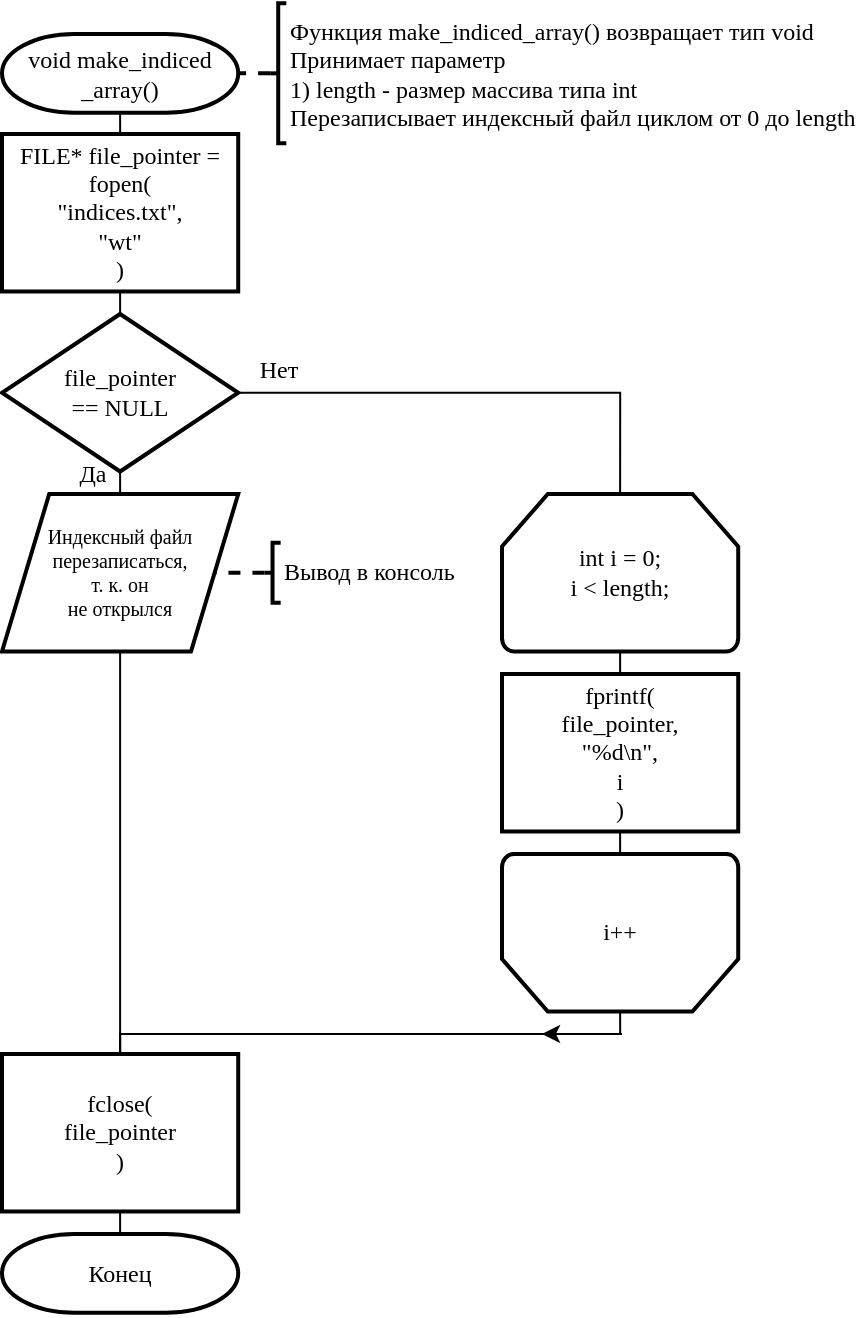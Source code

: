 <mxfile version="13.0.3" type="device"><diagram id="FFXRALlOqvKYezXcpMS3" name="Page-1"><mxGraphModel dx="599" dy="358" grid="1" gridSize="10" guides="1" tooltips="1" connect="1" arrows="1" fold="1" page="1" pageScale="1" pageWidth="827" pageHeight="1169" math="0" shadow="0"><root><mxCell id="0"/><mxCell id="1" parent="0"/><mxCell id="CuARH-Rp86meK9dnDePX-10" style="edgeStyle=orthogonalEdgeStyle;rounded=0;orthogonalLoop=1;jettySize=auto;html=1;exitX=0.5;exitY=1;exitDx=0;exitDy=0;exitPerimeter=0;endArrow=none;endFill=0;fontFamily=Times New Roman;" edge="1" parent="1" source="CuARH-Rp86meK9dnDePX-1" target="CuARH-Rp86meK9dnDePX-3"><mxGeometry relative="1" as="geometry"/></mxCell><mxCell id="CuARH-Rp86meK9dnDePX-1" value="void make_indiced&lt;br&gt;_array()" style="strokeWidth=2;html=1;shape=mxgraph.flowchart.terminator;whiteSpace=wrap;fontFamily=Times New Roman;" vertex="1" parent="1"><mxGeometry x="90" y="60" width="118.11" height="39.37" as="geometry"/></mxCell><mxCell id="CuARH-Rp86meK9dnDePX-11" style="edgeStyle=orthogonalEdgeStyle;rounded=0;orthogonalLoop=1;jettySize=auto;html=1;exitX=0.5;exitY=1;exitDx=0;exitDy=0;entryX=0.5;entryY=0;entryDx=0;entryDy=0;entryPerimeter=0;endArrow=none;endFill=0;fontFamily=Times New Roman;" edge="1" parent="1" source="CuARH-Rp86meK9dnDePX-3" target="CuARH-Rp86meK9dnDePX-4"><mxGeometry relative="1" as="geometry"/></mxCell><mxCell id="CuARH-Rp86meK9dnDePX-3" value="FILE* file_pointer = fopen(&lt;br&gt;&quot;indices.txt&quot;,&lt;br&gt;&quot;wt&quot;&lt;br&gt;)" style="rounded=0;whiteSpace=wrap;html=1;absoluteArcSize=1;arcSize=14;strokeWidth=2;fontFamily=Times New Roman;" vertex="1" parent="1"><mxGeometry x="90" y="110" width="118.11" height="78.74" as="geometry"/></mxCell><mxCell id="CuARH-Rp86meK9dnDePX-12" style="edgeStyle=orthogonalEdgeStyle;rounded=0;orthogonalLoop=1;jettySize=auto;html=1;exitX=0.5;exitY=1;exitDx=0;exitDy=0;exitPerimeter=0;entryX=0.5;entryY=0;entryDx=0;entryDy=0;endArrow=none;endFill=0;fontFamily=Times New Roman;" edge="1" parent="1" source="CuARH-Rp86meK9dnDePX-4" target="CuARH-Rp86meK9dnDePX-5"><mxGeometry relative="1" as="geometry"/></mxCell><mxCell id="CuARH-Rp86meK9dnDePX-13" style="edgeStyle=orthogonalEdgeStyle;rounded=0;orthogonalLoop=1;jettySize=auto;html=1;exitX=1;exitY=0.5;exitDx=0;exitDy=0;exitPerimeter=0;entryX=0.5;entryY=0;entryDx=0;entryDy=0;entryPerimeter=0;endArrow=none;endFill=0;fontFamily=Times New Roman;" edge="1" parent="1" source="CuARH-Rp86meK9dnDePX-4" target="CuARH-Rp86meK9dnDePX-6"><mxGeometry relative="1" as="geometry"/></mxCell><mxCell id="CuARH-Rp86meK9dnDePX-4" value="file_pointer&lt;br&gt;== NULL" style="strokeWidth=2;html=1;shape=mxgraph.flowchart.decision;whiteSpace=wrap;fontFamily=Times New Roman;" vertex="1" parent="1"><mxGeometry x="90" y="200" width="118.11" height="78.74" as="geometry"/></mxCell><mxCell id="CuARH-Rp86meK9dnDePX-17" style="edgeStyle=orthogonalEdgeStyle;rounded=0;orthogonalLoop=1;jettySize=auto;html=1;exitX=0.5;exitY=1;exitDx=0;exitDy=0;entryX=0.5;entryY=0;entryDx=0;entryDy=0;endArrow=none;endFill=0;fontFamily=Times New Roman;" edge="1" parent="1" source="CuARH-Rp86meK9dnDePX-5" target="CuARH-Rp86meK9dnDePX-9"><mxGeometry relative="1" as="geometry"/></mxCell><mxCell id="CuARH-Rp86meK9dnDePX-5" value="Индексный файл перезаписаться,&lt;br&gt;т. к. он&lt;br&gt;не открылся" style="shape=parallelogram;perimeter=parallelogramPerimeter;whiteSpace=wrap;html=1;strokeWidth=2;fontSize=10;fontFamily=Times New Roman;" vertex="1" parent="1"><mxGeometry x="90" y="290" width="118.11" height="78.74" as="geometry"/></mxCell><mxCell id="CuARH-Rp86meK9dnDePX-14" style="edgeStyle=orthogonalEdgeStyle;rounded=0;orthogonalLoop=1;jettySize=auto;html=1;exitX=0.5;exitY=1;exitDx=0;exitDy=0;exitPerimeter=0;entryX=0.5;entryY=0;entryDx=0;entryDy=0;endArrow=none;endFill=0;fontFamily=Times New Roman;" edge="1" parent="1" source="CuARH-Rp86meK9dnDePX-6" target="CuARH-Rp86meK9dnDePX-8"><mxGeometry relative="1" as="geometry"/></mxCell><mxCell id="CuARH-Rp86meK9dnDePX-6" value="int i = 0;&lt;br&gt;i &amp;lt; length;" style="strokeWidth=2;html=1;shape=mxgraph.flowchart.loop_limit;whiteSpace=wrap;fontFamily=Times New Roman;" vertex="1" parent="1"><mxGeometry x="340" y="290" width="118.11" height="78.74" as="geometry"/></mxCell><mxCell id="CuARH-Rp86meK9dnDePX-16" style="edgeStyle=orthogonalEdgeStyle;rounded=0;orthogonalLoop=1;jettySize=auto;html=1;exitX=0.5;exitY=0;exitDx=0;exitDy=0;exitPerimeter=0;entryX=0.5;entryY=0;entryDx=0;entryDy=0;endArrow=none;endFill=0;fontFamily=Times New Roman;" edge="1" parent="1" source="CuARH-Rp86meK9dnDePX-7" target="CuARH-Rp86meK9dnDePX-9"><mxGeometry relative="1" as="geometry"><Array as="points"><mxPoint x="399" y="560"/><mxPoint x="149" y="560"/></Array></mxGeometry></mxCell><mxCell id="CuARH-Rp86meK9dnDePX-7" value="i++" style="strokeWidth=2;html=1;shape=mxgraph.flowchart.loop_limit;whiteSpace=wrap;fontFamily=Times New Roman;flipV=1;" vertex="1" parent="1"><mxGeometry x="340" y="470" width="118.11" height="78.74" as="geometry"/></mxCell><mxCell id="CuARH-Rp86meK9dnDePX-15" style="edgeStyle=orthogonalEdgeStyle;rounded=0;orthogonalLoop=1;jettySize=auto;html=1;exitX=0.5;exitY=1;exitDx=0;exitDy=0;entryX=0.5;entryY=1;entryDx=0;entryDy=0;entryPerimeter=0;endArrow=none;endFill=0;fontFamily=Times New Roman;" edge="1" parent="1" source="CuARH-Rp86meK9dnDePX-8" target="CuARH-Rp86meK9dnDePX-7"><mxGeometry relative="1" as="geometry"/></mxCell><mxCell id="CuARH-Rp86meK9dnDePX-8" value="fprintf(&lt;br&gt;file_pointer,&lt;br&gt;&quot;%d\n&quot;,&lt;br&gt;i&lt;br&gt;)" style="rounded=0;whiteSpace=wrap;html=1;absoluteArcSize=1;arcSize=14;strokeWidth=2;fontFamily=Times New Roman;" vertex="1" parent="1"><mxGeometry x="340" y="380" width="118.11" height="78.74" as="geometry"/></mxCell><mxCell id="CuARH-Rp86meK9dnDePX-19" style="edgeStyle=orthogonalEdgeStyle;rounded=0;orthogonalLoop=1;jettySize=auto;html=1;exitX=0.5;exitY=1;exitDx=0;exitDy=0;entryX=0.5;entryY=0;entryDx=0;entryDy=0;entryPerimeter=0;endArrow=none;endFill=0;fontFamily=Times New Roman;" edge="1" parent="1" source="CuARH-Rp86meK9dnDePX-9" target="CuARH-Rp86meK9dnDePX-18"><mxGeometry relative="1" as="geometry"/></mxCell><mxCell id="CuARH-Rp86meK9dnDePX-9" value="fclose(&lt;br&gt;file_pointer&lt;br&gt;)" style="rounded=0;whiteSpace=wrap;html=1;absoluteArcSize=1;arcSize=14;strokeWidth=2;fontFamily=Times New Roman;" vertex="1" parent="1"><mxGeometry x="90" y="570" width="118.11" height="78.74" as="geometry"/></mxCell><mxCell id="CuARH-Rp86meK9dnDePX-18" value="Конец" style="strokeWidth=2;html=1;shape=mxgraph.flowchart.terminator;whiteSpace=wrap;fontFamily=Times New Roman;" vertex="1" parent="1"><mxGeometry x="90" y="660" width="118.11" height="39.37" as="geometry"/></mxCell><mxCell id="CuARH-Rp86meK9dnDePX-20" value="Да" style="text;html=1;align=center;verticalAlign=middle;resizable=0;points=[];autosize=1;fontFamily=Times New Roman;" vertex="1" parent="1"><mxGeometry x="120" y="270" width="30" height="20" as="geometry"/></mxCell><mxCell id="CuARH-Rp86meK9dnDePX-22" value="Нет" style="text;html=1;align=center;verticalAlign=middle;resizable=0;points=[];autosize=1;fontFamily=Times New Roman;" vertex="1" parent="1"><mxGeometry x="213.11" y="218" width="30" height="20" as="geometry"/></mxCell><mxCell id="CuARH-Rp86meK9dnDePX-23" value="" style="endArrow=classic;html=1;fontFamily=Times New Roman;fontSize=10;" edge="1" parent="1"><mxGeometry width="50" height="50" relative="1" as="geometry"><mxPoint x="400" y="560" as="sourcePoint"/><mxPoint x="360" y="560" as="targetPoint"/></mxGeometry></mxCell><mxCell id="CuARH-Rp86meK9dnDePX-25" style="edgeStyle=orthogonalEdgeStyle;rounded=0;orthogonalLoop=1;jettySize=auto;html=1;exitX=0;exitY=0.5;exitDx=0;exitDy=0;exitPerimeter=0;entryX=1;entryY=0.5;entryDx=0;entryDy=0;entryPerimeter=0;endArrow=none;endFill=0;fontFamily=Times New Roman;fontSize=10;dashed=1;strokeWidth=2;" edge="1" parent="1" source="CuARH-Rp86meK9dnDePX-24" target="CuARH-Rp86meK9dnDePX-1"><mxGeometry relative="1" as="geometry"/></mxCell><mxCell id="CuARH-Rp86meK9dnDePX-24" value="Функция make_indiced_array() возвращает тип void&lt;br&gt;Принимает параметр&lt;br&gt;1) length - размер массива типа int&lt;br&gt;Перезаписывает индексный файл циклом от 0 до length" style="strokeWidth=2;html=1;shape=mxgraph.flowchart.annotation_2;align=left;labelPosition=right;pointerEvents=1;fontFamily=Times New Roman;" vertex="1" parent="1"><mxGeometry x="224.06" y="44.68" width="8.11" height="70" as="geometry"/></mxCell><mxCell id="CuARH-Rp86meK9dnDePX-27" style="edgeStyle=orthogonalEdgeStyle;rounded=0;orthogonalLoop=1;jettySize=auto;html=1;exitX=0;exitY=0.5;exitDx=0;exitDy=0;exitPerimeter=0;entryX=1;entryY=0.5;entryDx=0;entryDy=0;dashed=1;endArrow=none;endFill=0;strokeWidth=2;fontFamily=Times New Roman;fontSize=10;" edge="1" parent="1" source="CuARH-Rp86meK9dnDePX-26" target="CuARH-Rp86meK9dnDePX-5"><mxGeometry relative="1" as="geometry"/></mxCell><mxCell id="CuARH-Rp86meK9dnDePX-26" value="Вывод в консоль" style="strokeWidth=2;html=1;shape=mxgraph.flowchart.annotation_2;align=left;labelPosition=right;pointerEvents=1;fontFamily=Times New Roman;" vertex="1" parent="1"><mxGeometry x="221.22" y="314.37" width="8.11" height="30" as="geometry"/></mxCell></root></mxGraphModel></diagram></mxfile>